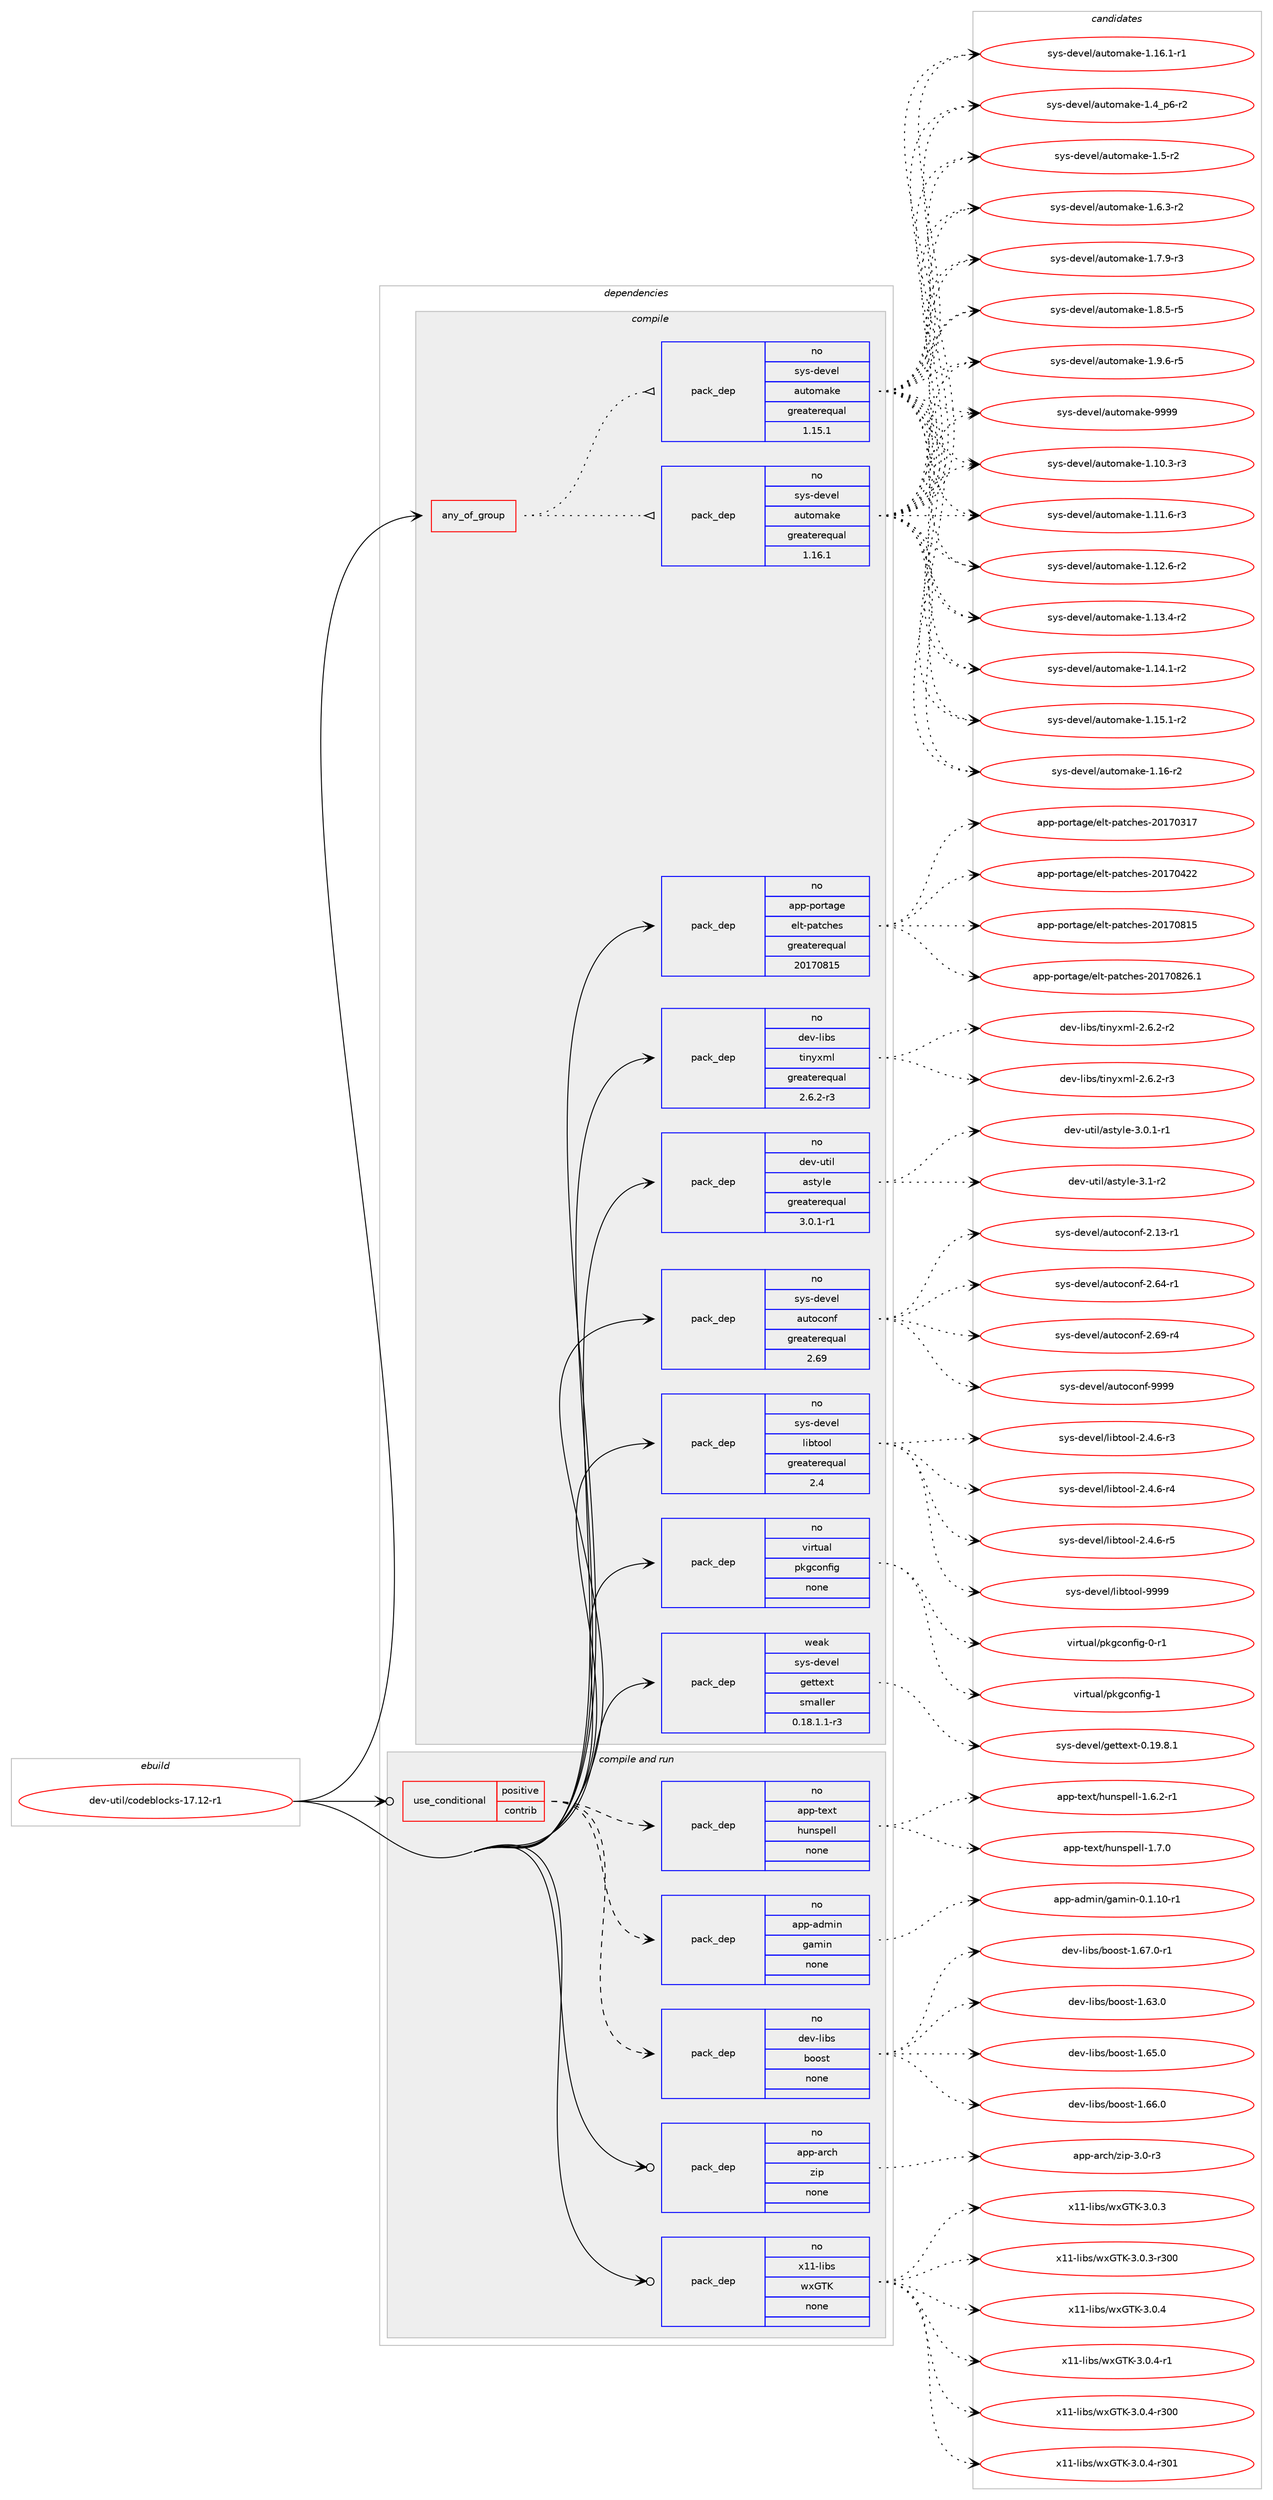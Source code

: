 digraph prolog {

# *************
# Graph options
# *************

newrank=true;
concentrate=true;
compound=true;
graph [rankdir=LR,fontname=Helvetica,fontsize=10,ranksep=1.5];#, ranksep=2.5, nodesep=0.2];
edge  [arrowhead=vee];
node  [fontname=Helvetica,fontsize=10];

# **********
# The ebuild
# **********

subgraph cluster_leftcol {
color=gray;
rank=same;
label=<<i>ebuild</i>>;
id [label="dev-util/codeblocks-17.12-r1", color=red, width=4, href="../dev-util/codeblocks-17.12-r1.svg"];
}

# ****************
# The dependencies
# ****************

subgraph cluster_midcol {
color=gray;
label=<<i>dependencies</i>>;
subgraph cluster_compile {
fillcolor="#eeeeee";
style=filled;
label=<<i>compile</i>>;
subgraph any23022 {
dependency1542641 [label=<<TABLE BORDER="0" CELLBORDER="1" CELLSPACING="0" CELLPADDING="4"><TR><TD CELLPADDING="10">any_of_group</TD></TR></TABLE>>, shape=none, color=red];subgraph pack1095478 {
dependency1542642 [label=<<TABLE BORDER="0" CELLBORDER="1" CELLSPACING="0" CELLPADDING="4" WIDTH="220"><TR><TD ROWSPAN="6" CELLPADDING="30">pack_dep</TD></TR><TR><TD WIDTH="110">no</TD></TR><TR><TD>sys-devel</TD></TR><TR><TD>automake</TD></TR><TR><TD>greaterequal</TD></TR><TR><TD>1.16.1</TD></TR></TABLE>>, shape=none, color=blue];
}
dependency1542641:e -> dependency1542642:w [weight=20,style="dotted",arrowhead="oinv"];
subgraph pack1095479 {
dependency1542643 [label=<<TABLE BORDER="0" CELLBORDER="1" CELLSPACING="0" CELLPADDING="4" WIDTH="220"><TR><TD ROWSPAN="6" CELLPADDING="30">pack_dep</TD></TR><TR><TD WIDTH="110">no</TD></TR><TR><TD>sys-devel</TD></TR><TR><TD>automake</TD></TR><TR><TD>greaterequal</TD></TR><TR><TD>1.15.1</TD></TR></TABLE>>, shape=none, color=blue];
}
dependency1542641:e -> dependency1542643:w [weight=20,style="dotted",arrowhead="oinv"];
}
id:e -> dependency1542641:w [weight=20,style="solid",arrowhead="vee"];
subgraph pack1095480 {
dependency1542644 [label=<<TABLE BORDER="0" CELLBORDER="1" CELLSPACING="0" CELLPADDING="4" WIDTH="220"><TR><TD ROWSPAN="6" CELLPADDING="30">pack_dep</TD></TR><TR><TD WIDTH="110">no</TD></TR><TR><TD>app-portage</TD></TR><TR><TD>elt-patches</TD></TR><TR><TD>greaterequal</TD></TR><TR><TD>20170815</TD></TR></TABLE>>, shape=none, color=blue];
}
id:e -> dependency1542644:w [weight=20,style="solid",arrowhead="vee"];
subgraph pack1095481 {
dependency1542645 [label=<<TABLE BORDER="0" CELLBORDER="1" CELLSPACING="0" CELLPADDING="4" WIDTH="220"><TR><TD ROWSPAN="6" CELLPADDING="30">pack_dep</TD></TR><TR><TD WIDTH="110">no</TD></TR><TR><TD>dev-libs</TD></TR><TR><TD>tinyxml</TD></TR><TR><TD>greaterequal</TD></TR><TR><TD>2.6.2-r3</TD></TR></TABLE>>, shape=none, color=blue];
}
id:e -> dependency1542645:w [weight=20,style="solid",arrowhead="vee"];
subgraph pack1095482 {
dependency1542646 [label=<<TABLE BORDER="0" CELLBORDER="1" CELLSPACING="0" CELLPADDING="4" WIDTH="220"><TR><TD ROWSPAN="6" CELLPADDING="30">pack_dep</TD></TR><TR><TD WIDTH="110">no</TD></TR><TR><TD>dev-util</TD></TR><TR><TD>astyle</TD></TR><TR><TD>greaterequal</TD></TR><TR><TD>3.0.1-r1</TD></TR></TABLE>>, shape=none, color=blue];
}
id:e -> dependency1542646:w [weight=20,style="solid",arrowhead="vee"];
subgraph pack1095483 {
dependency1542647 [label=<<TABLE BORDER="0" CELLBORDER="1" CELLSPACING="0" CELLPADDING="4" WIDTH="220"><TR><TD ROWSPAN="6" CELLPADDING="30">pack_dep</TD></TR><TR><TD WIDTH="110">no</TD></TR><TR><TD>sys-devel</TD></TR><TR><TD>autoconf</TD></TR><TR><TD>greaterequal</TD></TR><TR><TD>2.69</TD></TR></TABLE>>, shape=none, color=blue];
}
id:e -> dependency1542647:w [weight=20,style="solid",arrowhead="vee"];
subgraph pack1095484 {
dependency1542648 [label=<<TABLE BORDER="0" CELLBORDER="1" CELLSPACING="0" CELLPADDING="4" WIDTH="220"><TR><TD ROWSPAN="6" CELLPADDING="30">pack_dep</TD></TR><TR><TD WIDTH="110">no</TD></TR><TR><TD>sys-devel</TD></TR><TR><TD>libtool</TD></TR><TR><TD>greaterequal</TD></TR><TR><TD>2.4</TD></TR></TABLE>>, shape=none, color=blue];
}
id:e -> dependency1542648:w [weight=20,style="solid",arrowhead="vee"];
subgraph pack1095485 {
dependency1542649 [label=<<TABLE BORDER="0" CELLBORDER="1" CELLSPACING="0" CELLPADDING="4" WIDTH="220"><TR><TD ROWSPAN="6" CELLPADDING="30">pack_dep</TD></TR><TR><TD WIDTH="110">no</TD></TR><TR><TD>virtual</TD></TR><TR><TD>pkgconfig</TD></TR><TR><TD>none</TD></TR><TR><TD></TD></TR></TABLE>>, shape=none, color=blue];
}
id:e -> dependency1542649:w [weight=20,style="solid",arrowhead="vee"];
subgraph pack1095486 {
dependency1542650 [label=<<TABLE BORDER="0" CELLBORDER="1" CELLSPACING="0" CELLPADDING="4" WIDTH="220"><TR><TD ROWSPAN="6" CELLPADDING="30">pack_dep</TD></TR><TR><TD WIDTH="110">weak</TD></TR><TR><TD>sys-devel</TD></TR><TR><TD>gettext</TD></TR><TR><TD>smaller</TD></TR><TR><TD>0.18.1.1-r3</TD></TR></TABLE>>, shape=none, color=blue];
}
id:e -> dependency1542650:w [weight=20,style="solid",arrowhead="vee"];
}
subgraph cluster_compileandrun {
fillcolor="#eeeeee";
style=filled;
label=<<i>compile and run</i>>;
subgraph cond423552 {
dependency1542651 [label=<<TABLE BORDER="0" CELLBORDER="1" CELLSPACING="0" CELLPADDING="4"><TR><TD ROWSPAN="3" CELLPADDING="10">use_conditional</TD></TR><TR><TD>positive</TD></TR><TR><TD>contrib</TD></TR></TABLE>>, shape=none, color=red];
subgraph pack1095487 {
dependency1542652 [label=<<TABLE BORDER="0" CELLBORDER="1" CELLSPACING="0" CELLPADDING="4" WIDTH="220"><TR><TD ROWSPAN="6" CELLPADDING="30">pack_dep</TD></TR><TR><TD WIDTH="110">no</TD></TR><TR><TD>app-admin</TD></TR><TR><TD>gamin</TD></TR><TR><TD>none</TD></TR><TR><TD></TD></TR></TABLE>>, shape=none, color=blue];
}
dependency1542651:e -> dependency1542652:w [weight=20,style="dashed",arrowhead="vee"];
subgraph pack1095488 {
dependency1542653 [label=<<TABLE BORDER="0" CELLBORDER="1" CELLSPACING="0" CELLPADDING="4" WIDTH="220"><TR><TD ROWSPAN="6" CELLPADDING="30">pack_dep</TD></TR><TR><TD WIDTH="110">no</TD></TR><TR><TD>app-text</TD></TR><TR><TD>hunspell</TD></TR><TR><TD>none</TD></TR><TR><TD></TD></TR></TABLE>>, shape=none, color=blue];
}
dependency1542651:e -> dependency1542653:w [weight=20,style="dashed",arrowhead="vee"];
subgraph pack1095489 {
dependency1542654 [label=<<TABLE BORDER="0" CELLBORDER="1" CELLSPACING="0" CELLPADDING="4" WIDTH="220"><TR><TD ROWSPAN="6" CELLPADDING="30">pack_dep</TD></TR><TR><TD WIDTH="110">no</TD></TR><TR><TD>dev-libs</TD></TR><TR><TD>boost</TD></TR><TR><TD>none</TD></TR><TR><TD></TD></TR></TABLE>>, shape=none, color=blue];
}
dependency1542651:e -> dependency1542654:w [weight=20,style="dashed",arrowhead="vee"];
}
id:e -> dependency1542651:w [weight=20,style="solid",arrowhead="odotvee"];
subgraph pack1095490 {
dependency1542655 [label=<<TABLE BORDER="0" CELLBORDER="1" CELLSPACING="0" CELLPADDING="4" WIDTH="220"><TR><TD ROWSPAN="6" CELLPADDING="30">pack_dep</TD></TR><TR><TD WIDTH="110">no</TD></TR><TR><TD>app-arch</TD></TR><TR><TD>zip</TD></TR><TR><TD>none</TD></TR><TR><TD></TD></TR></TABLE>>, shape=none, color=blue];
}
id:e -> dependency1542655:w [weight=20,style="solid",arrowhead="odotvee"];
subgraph pack1095491 {
dependency1542656 [label=<<TABLE BORDER="0" CELLBORDER="1" CELLSPACING="0" CELLPADDING="4" WIDTH="220"><TR><TD ROWSPAN="6" CELLPADDING="30">pack_dep</TD></TR><TR><TD WIDTH="110">no</TD></TR><TR><TD>x11-libs</TD></TR><TR><TD>wxGTK</TD></TR><TR><TD>none</TD></TR><TR><TD></TD></TR></TABLE>>, shape=none, color=blue];
}
id:e -> dependency1542656:w [weight=20,style="solid",arrowhead="odotvee"];
}
subgraph cluster_run {
fillcolor="#eeeeee";
style=filled;
label=<<i>run</i>>;
}
}

# **************
# The candidates
# **************

subgraph cluster_choices {
rank=same;
color=gray;
label=<<i>candidates</i>>;

subgraph choice1095478 {
color=black;
nodesep=1;
choice11512111545100101118101108479711711611110997107101454946494846514511451 [label="sys-devel/automake-1.10.3-r3", color=red, width=4,href="../sys-devel/automake-1.10.3-r3.svg"];
choice11512111545100101118101108479711711611110997107101454946494946544511451 [label="sys-devel/automake-1.11.6-r3", color=red, width=4,href="../sys-devel/automake-1.11.6-r3.svg"];
choice11512111545100101118101108479711711611110997107101454946495046544511450 [label="sys-devel/automake-1.12.6-r2", color=red, width=4,href="../sys-devel/automake-1.12.6-r2.svg"];
choice11512111545100101118101108479711711611110997107101454946495146524511450 [label="sys-devel/automake-1.13.4-r2", color=red, width=4,href="../sys-devel/automake-1.13.4-r2.svg"];
choice11512111545100101118101108479711711611110997107101454946495246494511450 [label="sys-devel/automake-1.14.1-r2", color=red, width=4,href="../sys-devel/automake-1.14.1-r2.svg"];
choice11512111545100101118101108479711711611110997107101454946495346494511450 [label="sys-devel/automake-1.15.1-r2", color=red, width=4,href="../sys-devel/automake-1.15.1-r2.svg"];
choice1151211154510010111810110847971171161111099710710145494649544511450 [label="sys-devel/automake-1.16-r2", color=red, width=4,href="../sys-devel/automake-1.16-r2.svg"];
choice11512111545100101118101108479711711611110997107101454946495446494511449 [label="sys-devel/automake-1.16.1-r1", color=red, width=4,href="../sys-devel/automake-1.16.1-r1.svg"];
choice115121115451001011181011084797117116111109971071014549465295112544511450 [label="sys-devel/automake-1.4_p6-r2", color=red, width=4,href="../sys-devel/automake-1.4_p6-r2.svg"];
choice11512111545100101118101108479711711611110997107101454946534511450 [label="sys-devel/automake-1.5-r2", color=red, width=4,href="../sys-devel/automake-1.5-r2.svg"];
choice115121115451001011181011084797117116111109971071014549465446514511450 [label="sys-devel/automake-1.6.3-r2", color=red, width=4,href="../sys-devel/automake-1.6.3-r2.svg"];
choice115121115451001011181011084797117116111109971071014549465546574511451 [label="sys-devel/automake-1.7.9-r3", color=red, width=4,href="../sys-devel/automake-1.7.9-r3.svg"];
choice115121115451001011181011084797117116111109971071014549465646534511453 [label="sys-devel/automake-1.8.5-r5", color=red, width=4,href="../sys-devel/automake-1.8.5-r5.svg"];
choice115121115451001011181011084797117116111109971071014549465746544511453 [label="sys-devel/automake-1.9.6-r5", color=red, width=4,href="../sys-devel/automake-1.9.6-r5.svg"];
choice115121115451001011181011084797117116111109971071014557575757 [label="sys-devel/automake-9999", color=red, width=4,href="../sys-devel/automake-9999.svg"];
dependency1542642:e -> choice11512111545100101118101108479711711611110997107101454946494846514511451:w [style=dotted,weight="100"];
dependency1542642:e -> choice11512111545100101118101108479711711611110997107101454946494946544511451:w [style=dotted,weight="100"];
dependency1542642:e -> choice11512111545100101118101108479711711611110997107101454946495046544511450:w [style=dotted,weight="100"];
dependency1542642:e -> choice11512111545100101118101108479711711611110997107101454946495146524511450:w [style=dotted,weight="100"];
dependency1542642:e -> choice11512111545100101118101108479711711611110997107101454946495246494511450:w [style=dotted,weight="100"];
dependency1542642:e -> choice11512111545100101118101108479711711611110997107101454946495346494511450:w [style=dotted,weight="100"];
dependency1542642:e -> choice1151211154510010111810110847971171161111099710710145494649544511450:w [style=dotted,weight="100"];
dependency1542642:e -> choice11512111545100101118101108479711711611110997107101454946495446494511449:w [style=dotted,weight="100"];
dependency1542642:e -> choice115121115451001011181011084797117116111109971071014549465295112544511450:w [style=dotted,weight="100"];
dependency1542642:e -> choice11512111545100101118101108479711711611110997107101454946534511450:w [style=dotted,weight="100"];
dependency1542642:e -> choice115121115451001011181011084797117116111109971071014549465446514511450:w [style=dotted,weight="100"];
dependency1542642:e -> choice115121115451001011181011084797117116111109971071014549465546574511451:w [style=dotted,weight="100"];
dependency1542642:e -> choice115121115451001011181011084797117116111109971071014549465646534511453:w [style=dotted,weight="100"];
dependency1542642:e -> choice115121115451001011181011084797117116111109971071014549465746544511453:w [style=dotted,weight="100"];
dependency1542642:e -> choice115121115451001011181011084797117116111109971071014557575757:w [style=dotted,weight="100"];
}
subgraph choice1095479 {
color=black;
nodesep=1;
choice11512111545100101118101108479711711611110997107101454946494846514511451 [label="sys-devel/automake-1.10.3-r3", color=red, width=4,href="../sys-devel/automake-1.10.3-r3.svg"];
choice11512111545100101118101108479711711611110997107101454946494946544511451 [label="sys-devel/automake-1.11.6-r3", color=red, width=4,href="../sys-devel/automake-1.11.6-r3.svg"];
choice11512111545100101118101108479711711611110997107101454946495046544511450 [label="sys-devel/automake-1.12.6-r2", color=red, width=4,href="../sys-devel/automake-1.12.6-r2.svg"];
choice11512111545100101118101108479711711611110997107101454946495146524511450 [label="sys-devel/automake-1.13.4-r2", color=red, width=4,href="../sys-devel/automake-1.13.4-r2.svg"];
choice11512111545100101118101108479711711611110997107101454946495246494511450 [label="sys-devel/automake-1.14.1-r2", color=red, width=4,href="../sys-devel/automake-1.14.1-r2.svg"];
choice11512111545100101118101108479711711611110997107101454946495346494511450 [label="sys-devel/automake-1.15.1-r2", color=red, width=4,href="../sys-devel/automake-1.15.1-r2.svg"];
choice1151211154510010111810110847971171161111099710710145494649544511450 [label="sys-devel/automake-1.16-r2", color=red, width=4,href="../sys-devel/automake-1.16-r2.svg"];
choice11512111545100101118101108479711711611110997107101454946495446494511449 [label="sys-devel/automake-1.16.1-r1", color=red, width=4,href="../sys-devel/automake-1.16.1-r1.svg"];
choice115121115451001011181011084797117116111109971071014549465295112544511450 [label="sys-devel/automake-1.4_p6-r2", color=red, width=4,href="../sys-devel/automake-1.4_p6-r2.svg"];
choice11512111545100101118101108479711711611110997107101454946534511450 [label="sys-devel/automake-1.5-r2", color=red, width=4,href="../sys-devel/automake-1.5-r2.svg"];
choice115121115451001011181011084797117116111109971071014549465446514511450 [label="sys-devel/automake-1.6.3-r2", color=red, width=4,href="../sys-devel/automake-1.6.3-r2.svg"];
choice115121115451001011181011084797117116111109971071014549465546574511451 [label="sys-devel/automake-1.7.9-r3", color=red, width=4,href="../sys-devel/automake-1.7.9-r3.svg"];
choice115121115451001011181011084797117116111109971071014549465646534511453 [label="sys-devel/automake-1.8.5-r5", color=red, width=4,href="../sys-devel/automake-1.8.5-r5.svg"];
choice115121115451001011181011084797117116111109971071014549465746544511453 [label="sys-devel/automake-1.9.6-r5", color=red, width=4,href="../sys-devel/automake-1.9.6-r5.svg"];
choice115121115451001011181011084797117116111109971071014557575757 [label="sys-devel/automake-9999", color=red, width=4,href="../sys-devel/automake-9999.svg"];
dependency1542643:e -> choice11512111545100101118101108479711711611110997107101454946494846514511451:w [style=dotted,weight="100"];
dependency1542643:e -> choice11512111545100101118101108479711711611110997107101454946494946544511451:w [style=dotted,weight="100"];
dependency1542643:e -> choice11512111545100101118101108479711711611110997107101454946495046544511450:w [style=dotted,weight="100"];
dependency1542643:e -> choice11512111545100101118101108479711711611110997107101454946495146524511450:w [style=dotted,weight="100"];
dependency1542643:e -> choice11512111545100101118101108479711711611110997107101454946495246494511450:w [style=dotted,weight="100"];
dependency1542643:e -> choice11512111545100101118101108479711711611110997107101454946495346494511450:w [style=dotted,weight="100"];
dependency1542643:e -> choice1151211154510010111810110847971171161111099710710145494649544511450:w [style=dotted,weight="100"];
dependency1542643:e -> choice11512111545100101118101108479711711611110997107101454946495446494511449:w [style=dotted,weight="100"];
dependency1542643:e -> choice115121115451001011181011084797117116111109971071014549465295112544511450:w [style=dotted,weight="100"];
dependency1542643:e -> choice11512111545100101118101108479711711611110997107101454946534511450:w [style=dotted,weight="100"];
dependency1542643:e -> choice115121115451001011181011084797117116111109971071014549465446514511450:w [style=dotted,weight="100"];
dependency1542643:e -> choice115121115451001011181011084797117116111109971071014549465546574511451:w [style=dotted,weight="100"];
dependency1542643:e -> choice115121115451001011181011084797117116111109971071014549465646534511453:w [style=dotted,weight="100"];
dependency1542643:e -> choice115121115451001011181011084797117116111109971071014549465746544511453:w [style=dotted,weight="100"];
dependency1542643:e -> choice115121115451001011181011084797117116111109971071014557575757:w [style=dotted,weight="100"];
}
subgraph choice1095480 {
color=black;
nodesep=1;
choice97112112451121111141169710310147101108116451129711699104101115455048495548514955 [label="app-portage/elt-patches-20170317", color=red, width=4,href="../app-portage/elt-patches-20170317.svg"];
choice97112112451121111141169710310147101108116451129711699104101115455048495548525050 [label="app-portage/elt-patches-20170422", color=red, width=4,href="../app-portage/elt-patches-20170422.svg"];
choice97112112451121111141169710310147101108116451129711699104101115455048495548564953 [label="app-portage/elt-patches-20170815", color=red, width=4,href="../app-portage/elt-patches-20170815.svg"];
choice971121124511211111411697103101471011081164511297116991041011154550484955485650544649 [label="app-portage/elt-patches-20170826.1", color=red, width=4,href="../app-portage/elt-patches-20170826.1.svg"];
dependency1542644:e -> choice97112112451121111141169710310147101108116451129711699104101115455048495548514955:w [style=dotted,weight="100"];
dependency1542644:e -> choice97112112451121111141169710310147101108116451129711699104101115455048495548525050:w [style=dotted,weight="100"];
dependency1542644:e -> choice97112112451121111141169710310147101108116451129711699104101115455048495548564953:w [style=dotted,weight="100"];
dependency1542644:e -> choice971121124511211111411697103101471011081164511297116991041011154550484955485650544649:w [style=dotted,weight="100"];
}
subgraph choice1095481 {
color=black;
nodesep=1;
choice1001011184510810598115471161051101211201091084550465446504511450 [label="dev-libs/tinyxml-2.6.2-r2", color=red, width=4,href="../dev-libs/tinyxml-2.6.2-r2.svg"];
choice1001011184510810598115471161051101211201091084550465446504511451 [label="dev-libs/tinyxml-2.6.2-r3", color=red, width=4,href="../dev-libs/tinyxml-2.6.2-r3.svg"];
dependency1542645:e -> choice1001011184510810598115471161051101211201091084550465446504511450:w [style=dotted,weight="100"];
dependency1542645:e -> choice1001011184510810598115471161051101211201091084550465446504511451:w [style=dotted,weight="100"];
}
subgraph choice1095482 {
color=black;
nodesep=1;
choice1001011184511711610510847971151161211081014551464846494511449 [label="dev-util/astyle-3.0.1-r1", color=red, width=4,href="../dev-util/astyle-3.0.1-r1.svg"];
choice100101118451171161051084797115116121108101455146494511450 [label="dev-util/astyle-3.1-r2", color=red, width=4,href="../dev-util/astyle-3.1-r2.svg"];
dependency1542646:e -> choice1001011184511711610510847971151161211081014551464846494511449:w [style=dotted,weight="100"];
dependency1542646:e -> choice100101118451171161051084797115116121108101455146494511450:w [style=dotted,weight="100"];
}
subgraph choice1095483 {
color=black;
nodesep=1;
choice1151211154510010111810110847971171161119911111010245504649514511449 [label="sys-devel/autoconf-2.13-r1", color=red, width=4,href="../sys-devel/autoconf-2.13-r1.svg"];
choice1151211154510010111810110847971171161119911111010245504654524511449 [label="sys-devel/autoconf-2.64-r1", color=red, width=4,href="../sys-devel/autoconf-2.64-r1.svg"];
choice1151211154510010111810110847971171161119911111010245504654574511452 [label="sys-devel/autoconf-2.69-r4", color=red, width=4,href="../sys-devel/autoconf-2.69-r4.svg"];
choice115121115451001011181011084797117116111991111101024557575757 [label="sys-devel/autoconf-9999", color=red, width=4,href="../sys-devel/autoconf-9999.svg"];
dependency1542647:e -> choice1151211154510010111810110847971171161119911111010245504649514511449:w [style=dotted,weight="100"];
dependency1542647:e -> choice1151211154510010111810110847971171161119911111010245504654524511449:w [style=dotted,weight="100"];
dependency1542647:e -> choice1151211154510010111810110847971171161119911111010245504654574511452:w [style=dotted,weight="100"];
dependency1542647:e -> choice115121115451001011181011084797117116111991111101024557575757:w [style=dotted,weight="100"];
}
subgraph choice1095484 {
color=black;
nodesep=1;
choice1151211154510010111810110847108105981161111111084550465246544511451 [label="sys-devel/libtool-2.4.6-r3", color=red, width=4,href="../sys-devel/libtool-2.4.6-r3.svg"];
choice1151211154510010111810110847108105981161111111084550465246544511452 [label="sys-devel/libtool-2.4.6-r4", color=red, width=4,href="../sys-devel/libtool-2.4.6-r4.svg"];
choice1151211154510010111810110847108105981161111111084550465246544511453 [label="sys-devel/libtool-2.4.6-r5", color=red, width=4,href="../sys-devel/libtool-2.4.6-r5.svg"];
choice1151211154510010111810110847108105981161111111084557575757 [label="sys-devel/libtool-9999", color=red, width=4,href="../sys-devel/libtool-9999.svg"];
dependency1542648:e -> choice1151211154510010111810110847108105981161111111084550465246544511451:w [style=dotted,weight="100"];
dependency1542648:e -> choice1151211154510010111810110847108105981161111111084550465246544511452:w [style=dotted,weight="100"];
dependency1542648:e -> choice1151211154510010111810110847108105981161111111084550465246544511453:w [style=dotted,weight="100"];
dependency1542648:e -> choice1151211154510010111810110847108105981161111111084557575757:w [style=dotted,weight="100"];
}
subgraph choice1095485 {
color=black;
nodesep=1;
choice11810511411611797108471121071039911111010210510345484511449 [label="virtual/pkgconfig-0-r1", color=red, width=4,href="../virtual/pkgconfig-0-r1.svg"];
choice1181051141161179710847112107103991111101021051034549 [label="virtual/pkgconfig-1", color=red, width=4,href="../virtual/pkgconfig-1.svg"];
dependency1542649:e -> choice11810511411611797108471121071039911111010210510345484511449:w [style=dotted,weight="100"];
dependency1542649:e -> choice1181051141161179710847112107103991111101021051034549:w [style=dotted,weight="100"];
}
subgraph choice1095486 {
color=black;
nodesep=1;
choice1151211154510010111810110847103101116116101120116454846495746564649 [label="sys-devel/gettext-0.19.8.1", color=red, width=4,href="../sys-devel/gettext-0.19.8.1.svg"];
dependency1542650:e -> choice1151211154510010111810110847103101116116101120116454846495746564649:w [style=dotted,weight="100"];
}
subgraph choice1095487 {
color=black;
nodesep=1;
choice9711211245971001091051104710397109105110454846494649484511449 [label="app-admin/gamin-0.1.10-r1", color=red, width=4,href="../app-admin/gamin-0.1.10-r1.svg"];
dependency1542652:e -> choice9711211245971001091051104710397109105110454846494649484511449:w [style=dotted,weight="100"];
}
subgraph choice1095488 {
color=black;
nodesep=1;
choice9711211245116101120116471041171101151121011081084549465446504511449 [label="app-text/hunspell-1.6.2-r1", color=red, width=4,href="../app-text/hunspell-1.6.2-r1.svg"];
choice971121124511610112011647104117110115112101108108454946554648 [label="app-text/hunspell-1.7.0", color=red, width=4,href="../app-text/hunspell-1.7.0.svg"];
dependency1542653:e -> choice9711211245116101120116471041171101151121011081084549465446504511449:w [style=dotted,weight="100"];
dependency1542653:e -> choice971121124511610112011647104117110115112101108108454946554648:w [style=dotted,weight="100"];
}
subgraph choice1095489 {
color=black;
nodesep=1;
choice1001011184510810598115479811111111511645494654514648 [label="dev-libs/boost-1.63.0", color=red, width=4,href="../dev-libs/boost-1.63.0.svg"];
choice1001011184510810598115479811111111511645494654534648 [label="dev-libs/boost-1.65.0", color=red, width=4,href="../dev-libs/boost-1.65.0.svg"];
choice1001011184510810598115479811111111511645494654544648 [label="dev-libs/boost-1.66.0", color=red, width=4,href="../dev-libs/boost-1.66.0.svg"];
choice10010111845108105981154798111111115116454946545546484511449 [label="dev-libs/boost-1.67.0-r1", color=red, width=4,href="../dev-libs/boost-1.67.0-r1.svg"];
dependency1542654:e -> choice1001011184510810598115479811111111511645494654514648:w [style=dotted,weight="100"];
dependency1542654:e -> choice1001011184510810598115479811111111511645494654534648:w [style=dotted,weight="100"];
dependency1542654:e -> choice1001011184510810598115479811111111511645494654544648:w [style=dotted,weight="100"];
dependency1542654:e -> choice10010111845108105981154798111111115116454946545546484511449:w [style=dotted,weight="100"];
}
subgraph choice1095490 {
color=black;
nodesep=1;
choice9711211245971149910447122105112455146484511451 [label="app-arch/zip-3.0-r3", color=red, width=4,href="../app-arch/zip-3.0-r3.svg"];
dependency1542655:e -> choice9711211245971149910447122105112455146484511451:w [style=dotted,weight="100"];
}
subgraph choice1095491 {
color=black;
nodesep=1;
choice1204949451081059811547119120718475455146484651 [label="x11-libs/wxGTK-3.0.3", color=red, width=4,href="../x11-libs/wxGTK-3.0.3.svg"];
choice120494945108105981154711912071847545514648465145114514848 [label="x11-libs/wxGTK-3.0.3-r300", color=red, width=4,href="../x11-libs/wxGTK-3.0.3-r300.svg"];
choice1204949451081059811547119120718475455146484652 [label="x11-libs/wxGTK-3.0.4", color=red, width=4,href="../x11-libs/wxGTK-3.0.4.svg"];
choice12049494510810598115471191207184754551464846524511449 [label="x11-libs/wxGTK-3.0.4-r1", color=red, width=4,href="../x11-libs/wxGTK-3.0.4-r1.svg"];
choice120494945108105981154711912071847545514648465245114514848 [label="x11-libs/wxGTK-3.0.4-r300", color=red, width=4,href="../x11-libs/wxGTK-3.0.4-r300.svg"];
choice120494945108105981154711912071847545514648465245114514849 [label="x11-libs/wxGTK-3.0.4-r301", color=red, width=4,href="../x11-libs/wxGTK-3.0.4-r301.svg"];
dependency1542656:e -> choice1204949451081059811547119120718475455146484651:w [style=dotted,weight="100"];
dependency1542656:e -> choice120494945108105981154711912071847545514648465145114514848:w [style=dotted,weight="100"];
dependency1542656:e -> choice1204949451081059811547119120718475455146484652:w [style=dotted,weight="100"];
dependency1542656:e -> choice12049494510810598115471191207184754551464846524511449:w [style=dotted,weight="100"];
dependency1542656:e -> choice120494945108105981154711912071847545514648465245114514848:w [style=dotted,weight="100"];
dependency1542656:e -> choice120494945108105981154711912071847545514648465245114514849:w [style=dotted,weight="100"];
}
}

}
